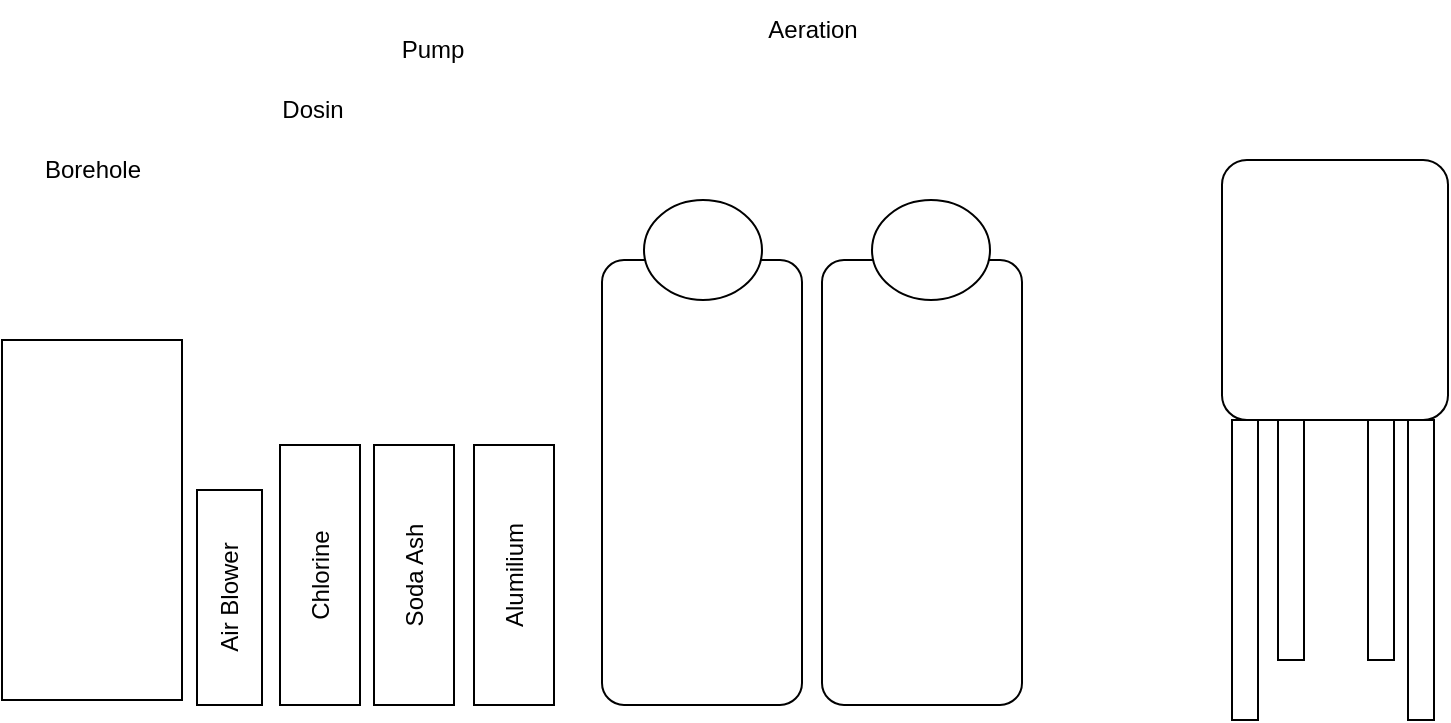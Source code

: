 <mxfile version="22.1.3" type="github">
  <diagram name="Page-1" id="jxXhUcFynYkiDxgHYVDg">
    <mxGraphModel dx="693" dy="1592" grid="1" gridSize="10" guides="1" tooltips="1" connect="1" arrows="1" fold="1" page="1" pageScale="1" pageWidth="1654" pageHeight="1169" math="0" shadow="0">
      <root>
        <mxCell id="0" />
        <mxCell id="1" parent="0" />
        <mxCell id="t_Rc0NmIWvPBDkavdPG0-1" value="" style="rounded=0;whiteSpace=wrap;html=1;" vertex="1" parent="1">
          <mxGeometry x="170" y="130" width="90" height="180" as="geometry" />
        </mxCell>
        <mxCell id="t_Rc0NmIWvPBDkavdPG0-2" value="Air Blower" style="rounded=0;whiteSpace=wrap;html=1;flipV=1;flipH=1;rotation=-90;" vertex="1" parent="1">
          <mxGeometry x="230" y="242.5" width="107.5" height="32.5" as="geometry" />
        </mxCell>
        <mxCell id="t_Rc0NmIWvPBDkavdPG0-5" value="Chlorine" style="rounded=0;whiteSpace=wrap;html=1;flipV=1;flipH=1;rotation=-90;" vertex="1" parent="1">
          <mxGeometry x="264" y="227.5" width="130" height="40" as="geometry" />
        </mxCell>
        <mxCell id="t_Rc0NmIWvPBDkavdPG0-6" value="Soda Ash" style="rounded=0;whiteSpace=wrap;html=1;flipV=1;flipH=1;rotation=-90;" vertex="1" parent="1">
          <mxGeometry x="311" y="227.5" width="130" height="40" as="geometry" />
        </mxCell>
        <mxCell id="t_Rc0NmIWvPBDkavdPG0-7" value="Alumilium" style="rounded=0;whiteSpace=wrap;html=1;flipV=1;flipH=1;rotation=-90;" vertex="1" parent="1">
          <mxGeometry x="361" y="227.5" width="130" height="40" as="geometry" />
        </mxCell>
        <mxCell id="t_Rc0NmIWvPBDkavdPG0-8" value="" style="rounded=1;whiteSpace=wrap;html=1;arcSize=11;" vertex="1" parent="1">
          <mxGeometry x="780" y="40" width="113" height="130" as="geometry" />
        </mxCell>
        <mxCell id="t_Rc0NmIWvPBDkavdPG0-9" value="" style="rounded=0;whiteSpace=wrap;html=1;" vertex="1" parent="1">
          <mxGeometry x="785" y="170" width="13" height="150" as="geometry" />
        </mxCell>
        <mxCell id="t_Rc0NmIWvPBDkavdPG0-12" value="" style="rounded=0;whiteSpace=wrap;html=1;" vertex="1" parent="1">
          <mxGeometry x="873" y="170" width="13" height="150" as="geometry" />
        </mxCell>
        <mxCell id="t_Rc0NmIWvPBDkavdPG0-13" value="" style="rounded=0;whiteSpace=wrap;html=1;" vertex="1" parent="1">
          <mxGeometry x="853" y="170" width="13" height="120" as="geometry" />
        </mxCell>
        <mxCell id="t_Rc0NmIWvPBDkavdPG0-14" value="" style="rounded=0;whiteSpace=wrap;html=1;" vertex="1" parent="1">
          <mxGeometry x="808" y="170" width="13" height="120" as="geometry" />
        </mxCell>
        <mxCell id="t_Rc0NmIWvPBDkavdPG0-17" value="" style="rounded=1;whiteSpace=wrap;html=1;arcSize=11;" vertex="1" parent="1">
          <mxGeometry x="470" y="90" width="100" height="222.5" as="geometry" />
        </mxCell>
        <mxCell id="t_Rc0NmIWvPBDkavdPG0-18" value="" style="rounded=1;whiteSpace=wrap;html=1;arcSize=11;" vertex="1" parent="1">
          <mxGeometry x="580" y="90" width="100" height="222.5" as="geometry" />
        </mxCell>
        <mxCell id="t_Rc0NmIWvPBDkavdPG0-19" value="" style="ellipse;whiteSpace=wrap;html=1;" vertex="1" parent="1">
          <mxGeometry x="491" y="60" width="59" height="50" as="geometry" />
        </mxCell>
        <mxCell id="t_Rc0NmIWvPBDkavdPG0-20" value="" style="ellipse;whiteSpace=wrap;html=1;" vertex="1" parent="1">
          <mxGeometry x="605" y="60" width="59" height="50" as="geometry" />
        </mxCell>
        <mxCell id="t_Rc0NmIWvPBDkavdPG0-21" value="Borehole" style="text;html=1;align=center;verticalAlign=middle;resizable=0;points=[];autosize=1;strokeColor=none;fillColor=none;" vertex="1" parent="1">
          <mxGeometry x="180" y="30" width="70" height="30" as="geometry" />
        </mxCell>
        <mxCell id="t_Rc0NmIWvPBDkavdPG0-22" value="Dosin" style="text;html=1;align=center;verticalAlign=middle;resizable=0;points=[];autosize=1;strokeColor=none;fillColor=none;" vertex="1" parent="1">
          <mxGeometry x="300" width="50" height="30" as="geometry" />
        </mxCell>
        <mxCell id="t_Rc0NmIWvPBDkavdPG0-23" value="Pump" style="text;html=1;align=center;verticalAlign=middle;resizable=0;points=[];autosize=1;strokeColor=none;fillColor=none;" vertex="1" parent="1">
          <mxGeometry x="360" y="-30" width="50" height="30" as="geometry" />
        </mxCell>
        <mxCell id="t_Rc0NmIWvPBDkavdPG0-24" value="Aeration" style="text;html=1;align=center;verticalAlign=middle;resizable=0;points=[];autosize=1;strokeColor=none;fillColor=none;" vertex="1" parent="1">
          <mxGeometry x="540" y="-40" width="70" height="30" as="geometry" />
        </mxCell>
      </root>
    </mxGraphModel>
  </diagram>
</mxfile>
